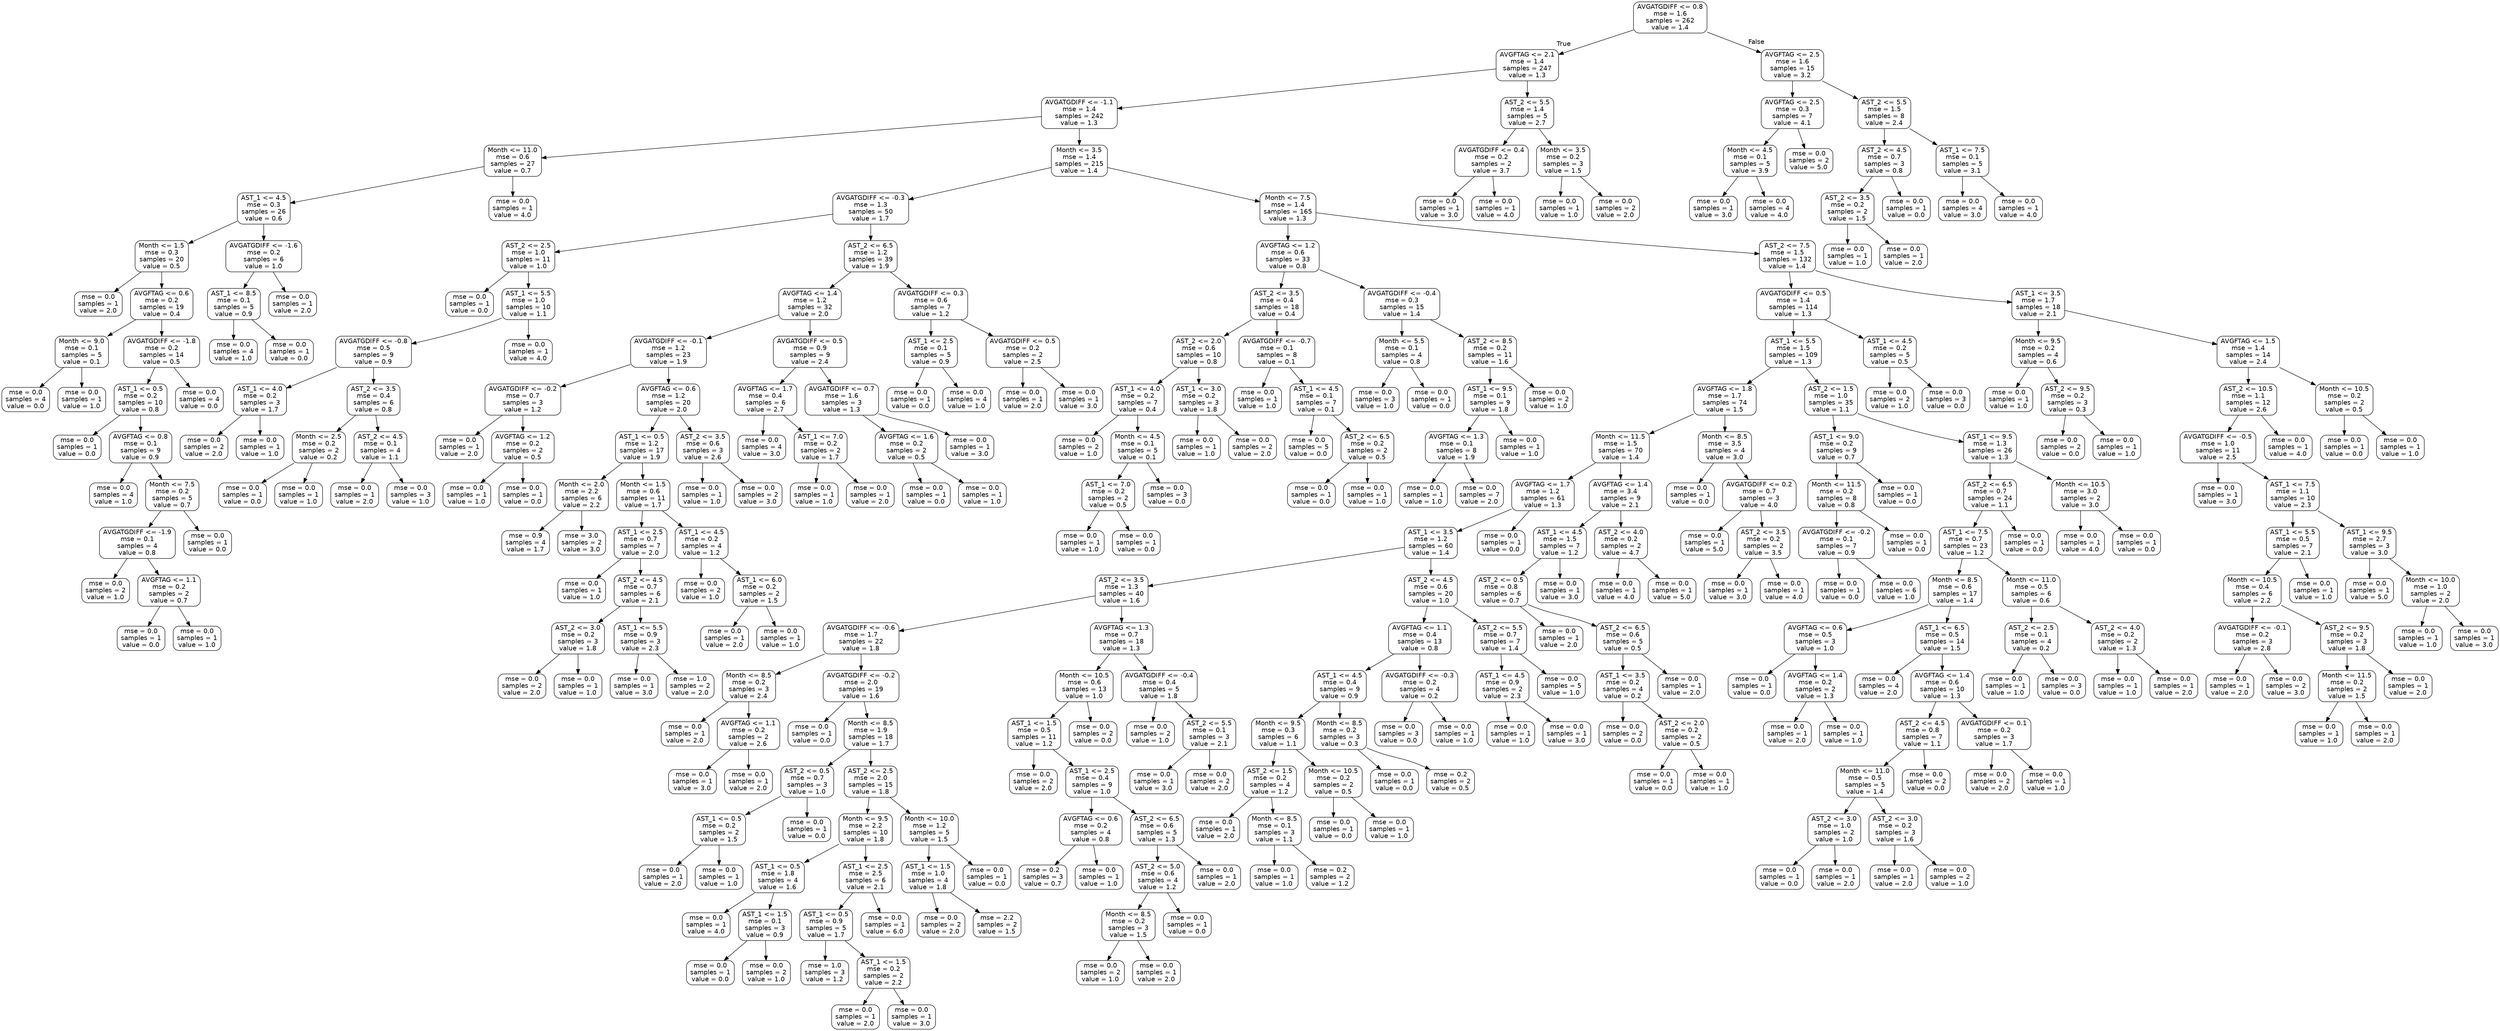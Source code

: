 digraph Tree {
node [shape=box, style="rounded", color="black", fontname=helvetica] ;
edge [fontname=helvetica] ;
0 [label="AVGATGDIFF <= 0.8\nmse = 1.6\nsamples = 262\nvalue = 1.4"] ;
1 [label="AVGFTAG <= 2.1\nmse = 1.4\nsamples = 247\nvalue = 1.3"] ;
0 -> 1 [labeldistance=2.5, labelangle=45, headlabel="True"] ;
2 [label="AVGATGDIFF <= -1.1\nmse = 1.4\nsamples = 242\nvalue = 1.3"] ;
1 -> 2 ;
3 [label="Month <= 11.0\nmse = 0.6\nsamples = 27\nvalue = 0.7"] ;
2 -> 3 ;
4 [label="AST_1 <= 4.5\nmse = 0.3\nsamples = 26\nvalue = 0.6"] ;
3 -> 4 ;
5 [label="Month <= 1.5\nmse = 0.3\nsamples = 20\nvalue = 0.5"] ;
4 -> 5 ;
6 [label="mse = 0.0\nsamples = 1\nvalue = 2.0"] ;
5 -> 6 ;
7 [label="AVGFTAG <= 0.6\nmse = 0.2\nsamples = 19\nvalue = 0.4"] ;
5 -> 7 ;
8 [label="Month <= 9.0\nmse = 0.1\nsamples = 5\nvalue = 0.1"] ;
7 -> 8 ;
9 [label="mse = 0.0\nsamples = 4\nvalue = 0.0"] ;
8 -> 9 ;
10 [label="mse = 0.0\nsamples = 1\nvalue = 1.0"] ;
8 -> 10 ;
11 [label="AVGATGDIFF <= -1.8\nmse = 0.2\nsamples = 14\nvalue = 0.5"] ;
7 -> 11 ;
12 [label="AST_1 <= 0.5\nmse = 0.2\nsamples = 10\nvalue = 0.8"] ;
11 -> 12 ;
13 [label="mse = 0.0\nsamples = 1\nvalue = 0.0"] ;
12 -> 13 ;
14 [label="AVGFTAG <= 0.8\nmse = 0.1\nsamples = 9\nvalue = 0.9"] ;
12 -> 14 ;
15 [label="mse = 0.0\nsamples = 4\nvalue = 1.0"] ;
14 -> 15 ;
16 [label="Month <= 7.5\nmse = 0.2\nsamples = 5\nvalue = 0.7"] ;
14 -> 16 ;
17 [label="AVGATGDIFF <= -1.9\nmse = 0.1\nsamples = 4\nvalue = 0.8"] ;
16 -> 17 ;
18 [label="mse = 0.0\nsamples = 2\nvalue = 1.0"] ;
17 -> 18 ;
19 [label="AVGFTAG <= 1.1\nmse = 0.2\nsamples = 2\nvalue = 0.7"] ;
17 -> 19 ;
20 [label="mse = 0.0\nsamples = 1\nvalue = 0.0"] ;
19 -> 20 ;
21 [label="mse = 0.0\nsamples = 1\nvalue = 1.0"] ;
19 -> 21 ;
22 [label="mse = 0.0\nsamples = 1\nvalue = 0.0"] ;
16 -> 22 ;
23 [label="mse = 0.0\nsamples = 4\nvalue = 0.0"] ;
11 -> 23 ;
24 [label="AVGATGDIFF <= -1.6\nmse = 0.2\nsamples = 6\nvalue = 1.0"] ;
4 -> 24 ;
25 [label="AST_1 <= 8.5\nmse = 0.1\nsamples = 5\nvalue = 0.9"] ;
24 -> 25 ;
26 [label="mse = 0.0\nsamples = 4\nvalue = 1.0"] ;
25 -> 26 ;
27 [label="mse = 0.0\nsamples = 1\nvalue = 0.0"] ;
25 -> 27 ;
28 [label="mse = 0.0\nsamples = 1\nvalue = 2.0"] ;
24 -> 28 ;
29 [label="mse = 0.0\nsamples = 1\nvalue = 4.0"] ;
3 -> 29 ;
30 [label="Month <= 3.5\nmse = 1.4\nsamples = 215\nvalue = 1.4"] ;
2 -> 30 ;
31 [label="AVGATGDIFF <= -0.3\nmse = 1.3\nsamples = 50\nvalue = 1.7"] ;
30 -> 31 ;
32 [label="AST_2 <= 2.5\nmse = 1.0\nsamples = 11\nvalue = 1.0"] ;
31 -> 32 ;
33 [label="mse = 0.0\nsamples = 1\nvalue = 0.0"] ;
32 -> 33 ;
34 [label="AST_1 <= 5.5\nmse = 1.0\nsamples = 10\nvalue = 1.1"] ;
32 -> 34 ;
35 [label="AVGATGDIFF <= -0.8\nmse = 0.5\nsamples = 9\nvalue = 0.9"] ;
34 -> 35 ;
36 [label="AST_1 <= 4.0\nmse = 0.2\nsamples = 3\nvalue = 1.7"] ;
35 -> 36 ;
37 [label="mse = 0.0\nsamples = 2\nvalue = 2.0"] ;
36 -> 37 ;
38 [label="mse = 0.0\nsamples = 1\nvalue = 1.0"] ;
36 -> 38 ;
39 [label="AST_2 <= 3.5\nmse = 0.4\nsamples = 6\nvalue = 0.8"] ;
35 -> 39 ;
40 [label="Month <= 2.5\nmse = 0.2\nsamples = 2\nvalue = 0.2"] ;
39 -> 40 ;
41 [label="mse = 0.0\nsamples = 1\nvalue = 0.0"] ;
40 -> 41 ;
42 [label="mse = 0.0\nsamples = 1\nvalue = 1.0"] ;
40 -> 42 ;
43 [label="AST_2 <= 4.5\nmse = 0.1\nsamples = 4\nvalue = 1.1"] ;
39 -> 43 ;
44 [label="mse = 0.0\nsamples = 1\nvalue = 2.0"] ;
43 -> 44 ;
45 [label="mse = 0.0\nsamples = 3\nvalue = 1.0"] ;
43 -> 45 ;
46 [label="mse = 0.0\nsamples = 1\nvalue = 4.0"] ;
34 -> 46 ;
47 [label="AST_2 <= 6.5\nmse = 1.2\nsamples = 39\nvalue = 1.9"] ;
31 -> 47 ;
48 [label="AVGFTAG <= 1.4\nmse = 1.2\nsamples = 32\nvalue = 2.0"] ;
47 -> 48 ;
49 [label="AVGATGDIFF <= -0.1\nmse = 1.2\nsamples = 23\nvalue = 1.9"] ;
48 -> 49 ;
50 [label="AVGATGDIFF <= -0.2\nmse = 0.7\nsamples = 3\nvalue = 1.2"] ;
49 -> 50 ;
51 [label="mse = 0.0\nsamples = 1\nvalue = 2.0"] ;
50 -> 51 ;
52 [label="AVGFTAG <= 1.2\nmse = 0.2\nsamples = 2\nvalue = 0.5"] ;
50 -> 52 ;
53 [label="mse = 0.0\nsamples = 1\nvalue = 1.0"] ;
52 -> 53 ;
54 [label="mse = 0.0\nsamples = 1\nvalue = 0.0"] ;
52 -> 54 ;
55 [label="AVGFTAG <= 0.6\nmse = 1.2\nsamples = 20\nvalue = 2.0"] ;
49 -> 55 ;
56 [label="AST_1 <= 0.5\nmse = 1.2\nsamples = 17\nvalue = 1.9"] ;
55 -> 56 ;
57 [label="Month <= 2.0\nmse = 2.2\nsamples = 6\nvalue = 2.2"] ;
56 -> 57 ;
58 [label="mse = 0.9\nsamples = 4\nvalue = 1.7"] ;
57 -> 58 ;
59 [label="mse = 3.0\nsamples = 2\nvalue = 3.0"] ;
57 -> 59 ;
60 [label="Month <= 1.5\nmse = 0.6\nsamples = 11\nvalue = 1.7"] ;
56 -> 60 ;
61 [label="AST_1 <= 2.5\nmse = 0.7\nsamples = 7\nvalue = 2.0"] ;
60 -> 61 ;
62 [label="mse = 0.0\nsamples = 1\nvalue = 1.0"] ;
61 -> 62 ;
63 [label="AST_2 <= 4.5\nmse = 0.7\nsamples = 6\nvalue = 2.1"] ;
61 -> 63 ;
64 [label="AST_2 <= 3.0\nmse = 0.2\nsamples = 3\nvalue = 1.8"] ;
63 -> 64 ;
65 [label="mse = 0.0\nsamples = 2\nvalue = 2.0"] ;
64 -> 65 ;
66 [label="mse = 0.0\nsamples = 1\nvalue = 1.0"] ;
64 -> 66 ;
67 [label="AST_1 <= 5.5\nmse = 0.9\nsamples = 3\nvalue = 2.3"] ;
63 -> 67 ;
68 [label="mse = 0.0\nsamples = 1\nvalue = 3.0"] ;
67 -> 68 ;
69 [label="mse = 1.0\nsamples = 2\nvalue = 2.0"] ;
67 -> 69 ;
70 [label="AST_1 <= 4.5\nmse = 0.2\nsamples = 4\nvalue = 1.2"] ;
60 -> 70 ;
71 [label="mse = 0.0\nsamples = 2\nvalue = 1.0"] ;
70 -> 71 ;
72 [label="AST_1 <= 6.0\nmse = 0.2\nsamples = 2\nvalue = 1.5"] ;
70 -> 72 ;
73 [label="mse = 0.0\nsamples = 1\nvalue = 2.0"] ;
72 -> 73 ;
74 [label="mse = 0.0\nsamples = 1\nvalue = 1.0"] ;
72 -> 74 ;
75 [label="AST_2 <= 3.5\nmse = 0.6\nsamples = 3\nvalue = 2.6"] ;
55 -> 75 ;
76 [label="mse = 0.0\nsamples = 1\nvalue = 1.0"] ;
75 -> 76 ;
77 [label="mse = 0.0\nsamples = 2\nvalue = 3.0"] ;
75 -> 77 ;
78 [label="AVGATGDIFF <= 0.5\nmse = 0.9\nsamples = 9\nvalue = 2.4"] ;
48 -> 78 ;
79 [label="AVGFTAG <= 1.7\nmse = 0.4\nsamples = 6\nvalue = 2.7"] ;
78 -> 79 ;
80 [label="mse = 0.0\nsamples = 4\nvalue = 3.0"] ;
79 -> 80 ;
81 [label="AST_1 <= 7.0\nmse = 0.2\nsamples = 2\nvalue = 1.7"] ;
79 -> 81 ;
82 [label="mse = 0.0\nsamples = 1\nvalue = 1.0"] ;
81 -> 82 ;
83 [label="mse = 0.0\nsamples = 1\nvalue = 2.0"] ;
81 -> 83 ;
84 [label="AVGATGDIFF <= 0.7\nmse = 1.6\nsamples = 3\nvalue = 1.3"] ;
78 -> 84 ;
85 [label="AVGFTAG <= 1.6\nmse = 0.2\nsamples = 2\nvalue = 0.5"] ;
84 -> 85 ;
86 [label="mse = 0.0\nsamples = 1\nvalue = 0.0"] ;
85 -> 86 ;
87 [label="mse = 0.0\nsamples = 1\nvalue = 1.0"] ;
85 -> 87 ;
88 [label="mse = 0.0\nsamples = 1\nvalue = 3.0"] ;
84 -> 88 ;
89 [label="AVGATGDIFF <= 0.3\nmse = 0.6\nsamples = 7\nvalue = 1.2"] ;
47 -> 89 ;
90 [label="AST_1 <= 2.5\nmse = 0.1\nsamples = 5\nvalue = 0.9"] ;
89 -> 90 ;
91 [label="mse = 0.0\nsamples = 1\nvalue = 0.0"] ;
90 -> 91 ;
92 [label="mse = 0.0\nsamples = 4\nvalue = 1.0"] ;
90 -> 92 ;
93 [label="AVGATGDIFF <= 0.5\nmse = 0.2\nsamples = 2\nvalue = 2.5"] ;
89 -> 93 ;
94 [label="mse = 0.0\nsamples = 1\nvalue = 2.0"] ;
93 -> 94 ;
95 [label="mse = 0.0\nsamples = 1\nvalue = 3.0"] ;
93 -> 95 ;
96 [label="Month <= 7.5\nmse = 1.4\nsamples = 165\nvalue = 1.3"] ;
30 -> 96 ;
97 [label="AVGFTAG <= 1.2\nmse = 0.6\nsamples = 33\nvalue = 0.8"] ;
96 -> 97 ;
98 [label="AST_2 <= 3.5\nmse = 0.4\nsamples = 18\nvalue = 0.4"] ;
97 -> 98 ;
99 [label="AST_2 <= 2.0\nmse = 0.6\nsamples = 10\nvalue = 0.8"] ;
98 -> 99 ;
100 [label="AST_1 <= 4.0\nmse = 0.2\nsamples = 7\nvalue = 0.4"] ;
99 -> 100 ;
101 [label="mse = 0.0\nsamples = 2\nvalue = 1.0"] ;
100 -> 101 ;
102 [label="Month <= 4.5\nmse = 0.1\nsamples = 5\nvalue = 0.1"] ;
100 -> 102 ;
103 [label="AST_1 <= 7.0\nmse = 0.2\nsamples = 2\nvalue = 0.5"] ;
102 -> 103 ;
104 [label="mse = 0.0\nsamples = 1\nvalue = 1.0"] ;
103 -> 104 ;
105 [label="mse = 0.0\nsamples = 1\nvalue = 0.0"] ;
103 -> 105 ;
106 [label="mse = 0.0\nsamples = 3\nvalue = 0.0"] ;
102 -> 106 ;
107 [label="AST_1 <= 3.0\nmse = 0.2\nsamples = 3\nvalue = 1.8"] ;
99 -> 107 ;
108 [label="mse = 0.0\nsamples = 1\nvalue = 1.0"] ;
107 -> 108 ;
109 [label="mse = 0.0\nsamples = 2\nvalue = 2.0"] ;
107 -> 109 ;
110 [label="AVGATGDIFF <= -0.7\nmse = 0.1\nsamples = 8\nvalue = 0.1"] ;
98 -> 110 ;
111 [label="mse = 0.0\nsamples = 1\nvalue = 1.0"] ;
110 -> 111 ;
112 [label="AST_1 <= 4.5\nmse = 0.1\nsamples = 7\nvalue = 0.1"] ;
110 -> 112 ;
113 [label="mse = 0.0\nsamples = 5\nvalue = 0.0"] ;
112 -> 113 ;
114 [label="AST_2 <= 6.5\nmse = 0.2\nsamples = 2\nvalue = 0.5"] ;
112 -> 114 ;
115 [label="mse = 0.0\nsamples = 1\nvalue = 0.0"] ;
114 -> 115 ;
116 [label="mse = 0.0\nsamples = 1\nvalue = 1.0"] ;
114 -> 116 ;
117 [label="AVGATGDIFF <= -0.4\nmse = 0.3\nsamples = 15\nvalue = 1.4"] ;
97 -> 117 ;
118 [label="Month <= 5.5\nmse = 0.1\nsamples = 4\nvalue = 0.8"] ;
117 -> 118 ;
119 [label="mse = 0.0\nsamples = 3\nvalue = 1.0"] ;
118 -> 119 ;
120 [label="mse = 0.0\nsamples = 1\nvalue = 0.0"] ;
118 -> 120 ;
121 [label="AST_2 <= 8.5\nmse = 0.2\nsamples = 11\nvalue = 1.6"] ;
117 -> 121 ;
122 [label="AST_1 <= 9.5\nmse = 0.1\nsamples = 9\nvalue = 1.8"] ;
121 -> 122 ;
123 [label="AVGFTAG <= 1.3\nmse = 0.1\nsamples = 8\nvalue = 1.9"] ;
122 -> 123 ;
124 [label="mse = 0.0\nsamples = 1\nvalue = 1.0"] ;
123 -> 124 ;
125 [label="mse = 0.0\nsamples = 7\nvalue = 2.0"] ;
123 -> 125 ;
126 [label="mse = 0.0\nsamples = 1\nvalue = 1.0"] ;
122 -> 126 ;
127 [label="mse = 0.0\nsamples = 2\nvalue = 1.0"] ;
121 -> 127 ;
128 [label="AST_2 <= 7.5\nmse = 1.5\nsamples = 132\nvalue = 1.4"] ;
96 -> 128 ;
129 [label="AVGATGDIFF <= 0.5\nmse = 1.4\nsamples = 114\nvalue = 1.3"] ;
128 -> 129 ;
130 [label="AST_1 <= 5.5\nmse = 1.5\nsamples = 109\nvalue = 1.3"] ;
129 -> 130 ;
131 [label="AVGFTAG <= 1.8\nmse = 1.7\nsamples = 74\nvalue = 1.5"] ;
130 -> 131 ;
132 [label="Month <= 11.5\nmse = 1.5\nsamples = 70\nvalue = 1.4"] ;
131 -> 132 ;
133 [label="AVGFTAG <= 1.7\nmse = 1.2\nsamples = 61\nvalue = 1.3"] ;
132 -> 133 ;
134 [label="AST_1 <= 3.5\nmse = 1.2\nsamples = 60\nvalue = 1.4"] ;
133 -> 134 ;
135 [label="AST_2 <= 3.5\nmse = 1.3\nsamples = 40\nvalue = 1.6"] ;
134 -> 135 ;
136 [label="AVGATGDIFF <= -0.6\nmse = 1.7\nsamples = 22\nvalue = 1.8"] ;
135 -> 136 ;
137 [label="Month <= 8.5\nmse = 0.2\nsamples = 3\nvalue = 2.4"] ;
136 -> 137 ;
138 [label="mse = 0.0\nsamples = 1\nvalue = 2.0"] ;
137 -> 138 ;
139 [label="AVGFTAG <= 1.1\nmse = 0.2\nsamples = 2\nvalue = 2.6"] ;
137 -> 139 ;
140 [label="mse = 0.0\nsamples = 1\nvalue = 3.0"] ;
139 -> 140 ;
141 [label="mse = 0.0\nsamples = 1\nvalue = 2.0"] ;
139 -> 141 ;
142 [label="AVGATGDIFF <= -0.2\nmse = 2.0\nsamples = 19\nvalue = 1.6"] ;
136 -> 142 ;
143 [label="mse = 0.0\nsamples = 1\nvalue = 0.0"] ;
142 -> 143 ;
144 [label="Month <= 8.5\nmse = 1.9\nsamples = 18\nvalue = 1.7"] ;
142 -> 144 ;
145 [label="AST_2 <= 0.5\nmse = 0.7\nsamples = 3\nvalue = 1.0"] ;
144 -> 145 ;
146 [label="AST_1 <= 0.5\nmse = 0.2\nsamples = 2\nvalue = 1.5"] ;
145 -> 146 ;
147 [label="mse = 0.0\nsamples = 1\nvalue = 2.0"] ;
146 -> 147 ;
148 [label="mse = 0.0\nsamples = 1\nvalue = 1.0"] ;
146 -> 148 ;
149 [label="mse = 0.0\nsamples = 1\nvalue = 0.0"] ;
145 -> 149 ;
150 [label="AST_2 <= 2.5\nmse = 2.0\nsamples = 15\nvalue = 1.8"] ;
144 -> 150 ;
151 [label="Month <= 9.5\nmse = 2.2\nsamples = 10\nvalue = 1.8"] ;
150 -> 151 ;
152 [label="AST_1 <= 0.5\nmse = 1.8\nsamples = 4\nvalue = 1.6"] ;
151 -> 152 ;
153 [label="mse = 0.0\nsamples = 1\nvalue = 4.0"] ;
152 -> 153 ;
154 [label="AST_1 <= 1.5\nmse = 0.1\nsamples = 3\nvalue = 0.9"] ;
152 -> 154 ;
155 [label="mse = 0.0\nsamples = 1\nvalue = 0.0"] ;
154 -> 155 ;
156 [label="mse = 0.0\nsamples = 2\nvalue = 1.0"] ;
154 -> 156 ;
157 [label="AST_1 <= 2.5\nmse = 2.5\nsamples = 6\nvalue = 2.1"] ;
151 -> 157 ;
158 [label="AST_1 <= 0.5\nmse = 0.9\nsamples = 5\nvalue = 1.7"] ;
157 -> 158 ;
159 [label="mse = 1.0\nsamples = 3\nvalue = 1.2"] ;
158 -> 159 ;
160 [label="AST_1 <= 1.5\nmse = 0.2\nsamples = 2\nvalue = 2.2"] ;
158 -> 160 ;
161 [label="mse = 0.0\nsamples = 1\nvalue = 2.0"] ;
160 -> 161 ;
162 [label="mse = 0.0\nsamples = 1\nvalue = 3.0"] ;
160 -> 162 ;
163 [label="mse = 0.0\nsamples = 1\nvalue = 6.0"] ;
157 -> 163 ;
164 [label="Month <= 10.0\nmse = 1.2\nsamples = 5\nvalue = 1.5"] ;
150 -> 164 ;
165 [label="AST_1 <= 1.5\nmse = 1.0\nsamples = 4\nvalue = 1.8"] ;
164 -> 165 ;
166 [label="mse = 0.0\nsamples = 2\nvalue = 2.0"] ;
165 -> 166 ;
167 [label="mse = 2.2\nsamples = 2\nvalue = 1.5"] ;
165 -> 167 ;
168 [label="mse = 0.0\nsamples = 1\nvalue = 0.0"] ;
164 -> 168 ;
169 [label="AVGFTAG <= 1.3\nmse = 0.7\nsamples = 18\nvalue = 1.3"] ;
135 -> 169 ;
170 [label="Month <= 10.5\nmse = 0.6\nsamples = 13\nvalue = 1.0"] ;
169 -> 170 ;
171 [label="AST_1 <= 1.5\nmse = 0.5\nsamples = 11\nvalue = 1.2"] ;
170 -> 171 ;
172 [label="mse = 0.0\nsamples = 2\nvalue = 2.0"] ;
171 -> 172 ;
173 [label="AST_1 <= 2.5\nmse = 0.4\nsamples = 9\nvalue = 1.0"] ;
171 -> 173 ;
174 [label="AVGFTAG <= 0.6\nmse = 0.2\nsamples = 4\nvalue = 0.8"] ;
173 -> 174 ;
175 [label="mse = 0.2\nsamples = 3\nvalue = 0.7"] ;
174 -> 175 ;
176 [label="mse = 0.0\nsamples = 1\nvalue = 1.0"] ;
174 -> 176 ;
177 [label="AST_2 <= 6.5\nmse = 0.6\nsamples = 5\nvalue = 1.3"] ;
173 -> 177 ;
178 [label="AST_2 <= 5.0\nmse = 0.6\nsamples = 4\nvalue = 1.2"] ;
177 -> 178 ;
179 [label="Month <= 8.5\nmse = 0.2\nsamples = 3\nvalue = 1.5"] ;
178 -> 179 ;
180 [label="mse = 0.0\nsamples = 2\nvalue = 1.0"] ;
179 -> 180 ;
181 [label="mse = 0.0\nsamples = 1\nvalue = 2.0"] ;
179 -> 181 ;
182 [label="mse = 0.0\nsamples = 1\nvalue = 0.0"] ;
178 -> 182 ;
183 [label="mse = 0.0\nsamples = 1\nvalue = 2.0"] ;
177 -> 183 ;
184 [label="mse = 0.0\nsamples = 2\nvalue = 0.0"] ;
170 -> 184 ;
185 [label="AVGATGDIFF <= -0.4\nmse = 0.4\nsamples = 5\nvalue = 1.8"] ;
169 -> 185 ;
186 [label="mse = 0.0\nsamples = 2\nvalue = 1.0"] ;
185 -> 186 ;
187 [label="AST_2 <= 5.5\nmse = 0.1\nsamples = 3\nvalue = 2.1"] ;
185 -> 187 ;
188 [label="mse = 0.0\nsamples = 1\nvalue = 3.0"] ;
187 -> 188 ;
189 [label="mse = 0.0\nsamples = 2\nvalue = 2.0"] ;
187 -> 189 ;
190 [label="AST_2 <= 4.5\nmse = 0.6\nsamples = 20\nvalue = 1.0"] ;
134 -> 190 ;
191 [label="AVGFTAG <= 1.1\nmse = 0.4\nsamples = 13\nvalue = 0.8"] ;
190 -> 191 ;
192 [label="AST_1 <= 4.5\nmse = 0.4\nsamples = 9\nvalue = 0.9"] ;
191 -> 192 ;
193 [label="Month <= 9.5\nmse = 0.3\nsamples = 6\nvalue = 1.1"] ;
192 -> 193 ;
194 [label="AST_2 <= 1.5\nmse = 0.2\nsamples = 4\nvalue = 1.2"] ;
193 -> 194 ;
195 [label="mse = 0.0\nsamples = 1\nvalue = 2.0"] ;
194 -> 195 ;
196 [label="Month <= 8.5\nmse = 0.1\nsamples = 3\nvalue = 1.1"] ;
194 -> 196 ;
197 [label="mse = 0.0\nsamples = 1\nvalue = 1.0"] ;
196 -> 197 ;
198 [label="mse = 0.2\nsamples = 2\nvalue = 1.2"] ;
196 -> 198 ;
199 [label="Month <= 10.5\nmse = 0.2\nsamples = 2\nvalue = 0.5"] ;
193 -> 199 ;
200 [label="mse = 0.0\nsamples = 1\nvalue = 0.0"] ;
199 -> 200 ;
201 [label="mse = 0.0\nsamples = 1\nvalue = 1.0"] ;
199 -> 201 ;
202 [label="Month <= 8.5\nmse = 0.2\nsamples = 3\nvalue = 0.3"] ;
192 -> 202 ;
203 [label="mse = 0.0\nsamples = 1\nvalue = 0.0"] ;
202 -> 203 ;
204 [label="mse = 0.2\nsamples = 2\nvalue = 0.5"] ;
202 -> 204 ;
205 [label="AVGATGDIFF <= -0.3\nmse = 0.2\nsamples = 4\nvalue = 0.2"] ;
191 -> 205 ;
206 [label="mse = 0.0\nsamples = 3\nvalue = 0.0"] ;
205 -> 206 ;
207 [label="mse = 0.0\nsamples = 1\nvalue = 1.0"] ;
205 -> 207 ;
208 [label="AST_2 <= 5.5\nmse = 0.7\nsamples = 7\nvalue = 1.4"] ;
190 -> 208 ;
209 [label="AST_1 <= 4.5\nmse = 0.9\nsamples = 2\nvalue = 2.3"] ;
208 -> 209 ;
210 [label="mse = 0.0\nsamples = 1\nvalue = 1.0"] ;
209 -> 210 ;
211 [label="mse = 0.0\nsamples = 1\nvalue = 3.0"] ;
209 -> 211 ;
212 [label="mse = 0.0\nsamples = 5\nvalue = 1.0"] ;
208 -> 212 ;
213 [label="mse = 0.0\nsamples = 1\nvalue = 0.0"] ;
133 -> 213 ;
214 [label="AVGFTAG <= 1.4\nmse = 3.4\nsamples = 9\nvalue = 2.1"] ;
132 -> 214 ;
215 [label="AST_1 <= 4.5\nmse = 1.5\nsamples = 7\nvalue = 1.2"] ;
214 -> 215 ;
216 [label="AST_2 <= 0.5\nmse = 0.8\nsamples = 6\nvalue = 0.7"] ;
215 -> 216 ;
217 [label="mse = 0.0\nsamples = 1\nvalue = 2.0"] ;
216 -> 217 ;
218 [label="AST_2 <= 6.5\nmse = 0.6\nsamples = 5\nvalue = 0.5"] ;
216 -> 218 ;
219 [label="AST_1 <= 3.5\nmse = 0.2\nsamples = 4\nvalue = 0.2"] ;
218 -> 219 ;
220 [label="mse = 0.0\nsamples = 2\nvalue = 0.0"] ;
219 -> 220 ;
221 [label="AST_2 <= 2.0\nmse = 0.2\nsamples = 2\nvalue = 0.5"] ;
219 -> 221 ;
222 [label="mse = 0.0\nsamples = 1\nvalue = 0.0"] ;
221 -> 222 ;
223 [label="mse = 0.0\nsamples = 1\nvalue = 1.0"] ;
221 -> 223 ;
224 [label="mse = 0.0\nsamples = 1\nvalue = 2.0"] ;
218 -> 224 ;
225 [label="mse = 0.0\nsamples = 1\nvalue = 3.0"] ;
215 -> 225 ;
226 [label="AST_2 <= 4.0\nmse = 0.2\nsamples = 2\nvalue = 4.7"] ;
214 -> 226 ;
227 [label="mse = 0.0\nsamples = 1\nvalue = 4.0"] ;
226 -> 227 ;
228 [label="mse = 0.0\nsamples = 1\nvalue = 5.0"] ;
226 -> 228 ;
229 [label="Month <= 8.5\nmse = 3.5\nsamples = 4\nvalue = 3.0"] ;
131 -> 229 ;
230 [label="mse = 0.0\nsamples = 1\nvalue = 0.0"] ;
229 -> 230 ;
231 [label="AVGATGDIFF <= 0.2\nmse = 0.7\nsamples = 3\nvalue = 4.0"] ;
229 -> 231 ;
232 [label="mse = 0.0\nsamples = 1\nvalue = 5.0"] ;
231 -> 232 ;
233 [label="AST_2 <= 3.5\nmse = 0.2\nsamples = 2\nvalue = 3.5"] ;
231 -> 233 ;
234 [label="mse = 0.0\nsamples = 1\nvalue = 3.0"] ;
233 -> 234 ;
235 [label="mse = 0.0\nsamples = 1\nvalue = 4.0"] ;
233 -> 235 ;
236 [label="AST_2 <= 1.5\nmse = 1.0\nsamples = 35\nvalue = 1.1"] ;
130 -> 236 ;
237 [label="AST_1 <= 9.0\nmse = 0.2\nsamples = 9\nvalue = 0.7"] ;
236 -> 237 ;
238 [label="Month <= 11.5\nmse = 0.2\nsamples = 8\nvalue = 0.8"] ;
237 -> 238 ;
239 [label="AVGATGDIFF <= -0.2\nmse = 0.1\nsamples = 7\nvalue = 0.9"] ;
238 -> 239 ;
240 [label="mse = 0.0\nsamples = 1\nvalue = 0.0"] ;
239 -> 240 ;
241 [label="mse = 0.0\nsamples = 6\nvalue = 1.0"] ;
239 -> 241 ;
242 [label="mse = 0.0\nsamples = 1\nvalue = 0.0"] ;
238 -> 242 ;
243 [label="mse = 0.0\nsamples = 1\nvalue = 0.0"] ;
237 -> 243 ;
244 [label="AST_1 <= 9.5\nmse = 1.3\nsamples = 26\nvalue = 1.3"] ;
236 -> 244 ;
245 [label="AST_2 <= 6.5\nmse = 0.7\nsamples = 24\nvalue = 1.1"] ;
244 -> 245 ;
246 [label="AST_1 <= 7.5\nmse = 0.7\nsamples = 23\nvalue = 1.2"] ;
245 -> 246 ;
247 [label="Month <= 8.5\nmse = 0.6\nsamples = 17\nvalue = 1.4"] ;
246 -> 247 ;
248 [label="AVGFTAG <= 0.6\nmse = 0.5\nsamples = 3\nvalue = 1.0"] ;
247 -> 248 ;
249 [label="mse = 0.0\nsamples = 1\nvalue = 0.0"] ;
248 -> 249 ;
250 [label="AVGFTAG <= 1.4\nmse = 0.2\nsamples = 2\nvalue = 1.3"] ;
248 -> 250 ;
251 [label="mse = 0.0\nsamples = 1\nvalue = 2.0"] ;
250 -> 251 ;
252 [label="mse = 0.0\nsamples = 1\nvalue = 1.0"] ;
250 -> 252 ;
253 [label="AST_1 <= 6.5\nmse = 0.5\nsamples = 14\nvalue = 1.5"] ;
247 -> 253 ;
254 [label="mse = 0.0\nsamples = 4\nvalue = 2.0"] ;
253 -> 254 ;
255 [label="AVGFTAG <= 1.4\nmse = 0.6\nsamples = 10\nvalue = 1.3"] ;
253 -> 255 ;
256 [label="AST_2 <= 4.5\nmse = 0.8\nsamples = 7\nvalue = 1.1"] ;
255 -> 256 ;
257 [label="Month <= 11.0\nmse = 0.5\nsamples = 5\nvalue = 1.4"] ;
256 -> 257 ;
258 [label="AST_2 <= 3.0\nmse = 1.0\nsamples = 2\nvalue = 1.0"] ;
257 -> 258 ;
259 [label="mse = 0.0\nsamples = 1\nvalue = 0.0"] ;
258 -> 259 ;
260 [label="mse = 0.0\nsamples = 1\nvalue = 2.0"] ;
258 -> 260 ;
261 [label="AST_2 <= 3.0\nmse = 0.2\nsamples = 3\nvalue = 1.6"] ;
257 -> 261 ;
262 [label="mse = 0.0\nsamples = 1\nvalue = 2.0"] ;
261 -> 262 ;
263 [label="mse = 0.0\nsamples = 2\nvalue = 1.0"] ;
261 -> 263 ;
264 [label="mse = 0.0\nsamples = 2\nvalue = 0.0"] ;
256 -> 264 ;
265 [label="AVGATGDIFF <= 0.1\nmse = 0.2\nsamples = 3\nvalue = 1.7"] ;
255 -> 265 ;
266 [label="mse = 0.0\nsamples = 2\nvalue = 2.0"] ;
265 -> 266 ;
267 [label="mse = 0.0\nsamples = 1\nvalue = 1.0"] ;
265 -> 267 ;
268 [label="Month <= 11.0\nmse = 0.5\nsamples = 6\nvalue = 0.6"] ;
246 -> 268 ;
269 [label="AST_2 <= 2.5\nmse = 0.1\nsamples = 4\nvalue = 0.2"] ;
268 -> 269 ;
270 [label="mse = 0.0\nsamples = 1\nvalue = 1.0"] ;
269 -> 270 ;
271 [label="mse = 0.0\nsamples = 3\nvalue = 0.0"] ;
269 -> 271 ;
272 [label="AST_2 <= 4.0\nmse = 0.2\nsamples = 2\nvalue = 1.3"] ;
268 -> 272 ;
273 [label="mse = 0.0\nsamples = 1\nvalue = 1.0"] ;
272 -> 273 ;
274 [label="mse = 0.0\nsamples = 1\nvalue = 2.0"] ;
272 -> 274 ;
275 [label="mse = 0.0\nsamples = 1\nvalue = 0.0"] ;
245 -> 275 ;
276 [label="Month <= 10.5\nmse = 3.0\nsamples = 2\nvalue = 3.0"] ;
244 -> 276 ;
277 [label="mse = 0.0\nsamples = 1\nvalue = 4.0"] ;
276 -> 277 ;
278 [label="mse = 0.0\nsamples = 1\nvalue = 0.0"] ;
276 -> 278 ;
279 [label="AST_1 <= 4.5\nmse = 0.2\nsamples = 5\nvalue = 0.5"] ;
129 -> 279 ;
280 [label="mse = 0.0\nsamples = 2\nvalue = 1.0"] ;
279 -> 280 ;
281 [label="mse = 0.0\nsamples = 3\nvalue = 0.0"] ;
279 -> 281 ;
282 [label="AST_1 <= 3.5\nmse = 1.7\nsamples = 18\nvalue = 2.1"] ;
128 -> 282 ;
283 [label="Month <= 9.5\nmse = 0.2\nsamples = 4\nvalue = 0.6"] ;
282 -> 283 ;
284 [label="mse = 0.0\nsamples = 1\nvalue = 1.0"] ;
283 -> 284 ;
285 [label="AST_2 <= 9.5\nmse = 0.2\nsamples = 3\nvalue = 0.3"] ;
283 -> 285 ;
286 [label="mse = 0.0\nsamples = 2\nvalue = 0.0"] ;
285 -> 286 ;
287 [label="mse = 0.0\nsamples = 1\nvalue = 1.0"] ;
285 -> 287 ;
288 [label="AVGFTAG <= 1.5\nmse = 1.4\nsamples = 14\nvalue = 2.4"] ;
282 -> 288 ;
289 [label="AST_2 <= 10.5\nmse = 1.1\nsamples = 12\nvalue = 2.6"] ;
288 -> 289 ;
290 [label="AVGATGDIFF <= -0.5\nmse = 1.0\nsamples = 11\nvalue = 2.5"] ;
289 -> 290 ;
291 [label="mse = 0.0\nsamples = 1\nvalue = 3.0"] ;
290 -> 291 ;
292 [label="AST_1 <= 7.5\nmse = 1.1\nsamples = 10\nvalue = 2.3"] ;
290 -> 292 ;
293 [label="AST_1 <= 5.5\nmse = 0.5\nsamples = 7\nvalue = 2.1"] ;
292 -> 293 ;
294 [label="Month <= 10.5\nmse = 0.4\nsamples = 6\nvalue = 2.2"] ;
293 -> 294 ;
295 [label="AVGATGDIFF <= -0.1\nmse = 0.2\nsamples = 3\nvalue = 2.8"] ;
294 -> 295 ;
296 [label="mse = 0.0\nsamples = 1\nvalue = 2.0"] ;
295 -> 296 ;
297 [label="mse = 0.0\nsamples = 2\nvalue = 3.0"] ;
295 -> 297 ;
298 [label="AST_2 <= 9.5\nmse = 0.2\nsamples = 3\nvalue = 1.8"] ;
294 -> 298 ;
299 [label="Month <= 11.5\nmse = 0.2\nsamples = 2\nvalue = 1.5"] ;
298 -> 299 ;
300 [label="mse = 0.0\nsamples = 1\nvalue = 1.0"] ;
299 -> 300 ;
301 [label="mse = 0.0\nsamples = 1\nvalue = 2.0"] ;
299 -> 301 ;
302 [label="mse = 0.0\nsamples = 1\nvalue = 2.0"] ;
298 -> 302 ;
303 [label="mse = 0.0\nsamples = 1\nvalue = 1.0"] ;
293 -> 303 ;
304 [label="AST_1 <= 9.5\nmse = 2.7\nsamples = 3\nvalue = 3.0"] ;
292 -> 304 ;
305 [label="mse = 0.0\nsamples = 1\nvalue = 5.0"] ;
304 -> 305 ;
306 [label="Month <= 10.0\nmse = 1.0\nsamples = 2\nvalue = 2.0"] ;
304 -> 306 ;
307 [label="mse = 0.0\nsamples = 1\nvalue = 1.0"] ;
306 -> 307 ;
308 [label="mse = 0.0\nsamples = 1\nvalue = 3.0"] ;
306 -> 308 ;
309 [label="mse = 0.0\nsamples = 1\nvalue = 4.0"] ;
289 -> 309 ;
310 [label="Month <= 10.5\nmse = 0.2\nsamples = 2\nvalue = 0.5"] ;
288 -> 310 ;
311 [label="mse = 0.0\nsamples = 1\nvalue = 0.0"] ;
310 -> 311 ;
312 [label="mse = 0.0\nsamples = 1\nvalue = 1.0"] ;
310 -> 312 ;
313 [label="AST_2 <= 5.5\nmse = 1.4\nsamples = 5\nvalue = 2.7"] ;
1 -> 313 ;
314 [label="AVGATGDIFF <= 0.4\nmse = 0.2\nsamples = 2\nvalue = 3.7"] ;
313 -> 314 ;
315 [label="mse = 0.0\nsamples = 1\nvalue = 3.0"] ;
314 -> 315 ;
316 [label="mse = 0.0\nsamples = 1\nvalue = 4.0"] ;
314 -> 316 ;
317 [label="Month <= 3.5\nmse = 0.2\nsamples = 3\nvalue = 1.5"] ;
313 -> 317 ;
318 [label="mse = 0.0\nsamples = 1\nvalue = 1.0"] ;
317 -> 318 ;
319 [label="mse = 0.0\nsamples = 2\nvalue = 2.0"] ;
317 -> 319 ;
320 [label="AVGFTAG <= 2.5\nmse = 1.6\nsamples = 15\nvalue = 3.2"] ;
0 -> 320 [labeldistance=2.5, labelangle=-45, headlabel="False"] ;
321 [label="AVGFTAG <= 2.5\nmse = 0.3\nsamples = 7\nvalue = 4.1"] ;
320 -> 321 ;
322 [label="Month <= 4.5\nmse = 0.1\nsamples = 5\nvalue = 3.9"] ;
321 -> 322 ;
323 [label="mse = 0.0\nsamples = 1\nvalue = 3.0"] ;
322 -> 323 ;
324 [label="mse = 0.0\nsamples = 4\nvalue = 4.0"] ;
322 -> 324 ;
325 [label="mse = 0.0\nsamples = 2\nvalue = 5.0"] ;
321 -> 325 ;
326 [label="AST_2 <= 5.5\nmse = 1.5\nsamples = 8\nvalue = 2.4"] ;
320 -> 326 ;
327 [label="AST_2 <= 4.5\nmse = 0.7\nsamples = 3\nvalue = 0.8"] ;
326 -> 327 ;
328 [label="AST_2 <= 3.5\nmse = 0.2\nsamples = 2\nvalue = 1.5"] ;
327 -> 328 ;
329 [label="mse = 0.0\nsamples = 1\nvalue = 1.0"] ;
328 -> 329 ;
330 [label="mse = 0.0\nsamples = 1\nvalue = 2.0"] ;
328 -> 330 ;
331 [label="mse = 0.0\nsamples = 1\nvalue = 0.0"] ;
327 -> 331 ;
332 [label="AST_1 <= 7.5\nmse = 0.1\nsamples = 5\nvalue = 3.1"] ;
326 -> 332 ;
333 [label="mse = 0.0\nsamples = 4\nvalue = 3.0"] ;
332 -> 333 ;
334 [label="mse = 0.0\nsamples = 1\nvalue = 4.0"] ;
332 -> 334 ;
}